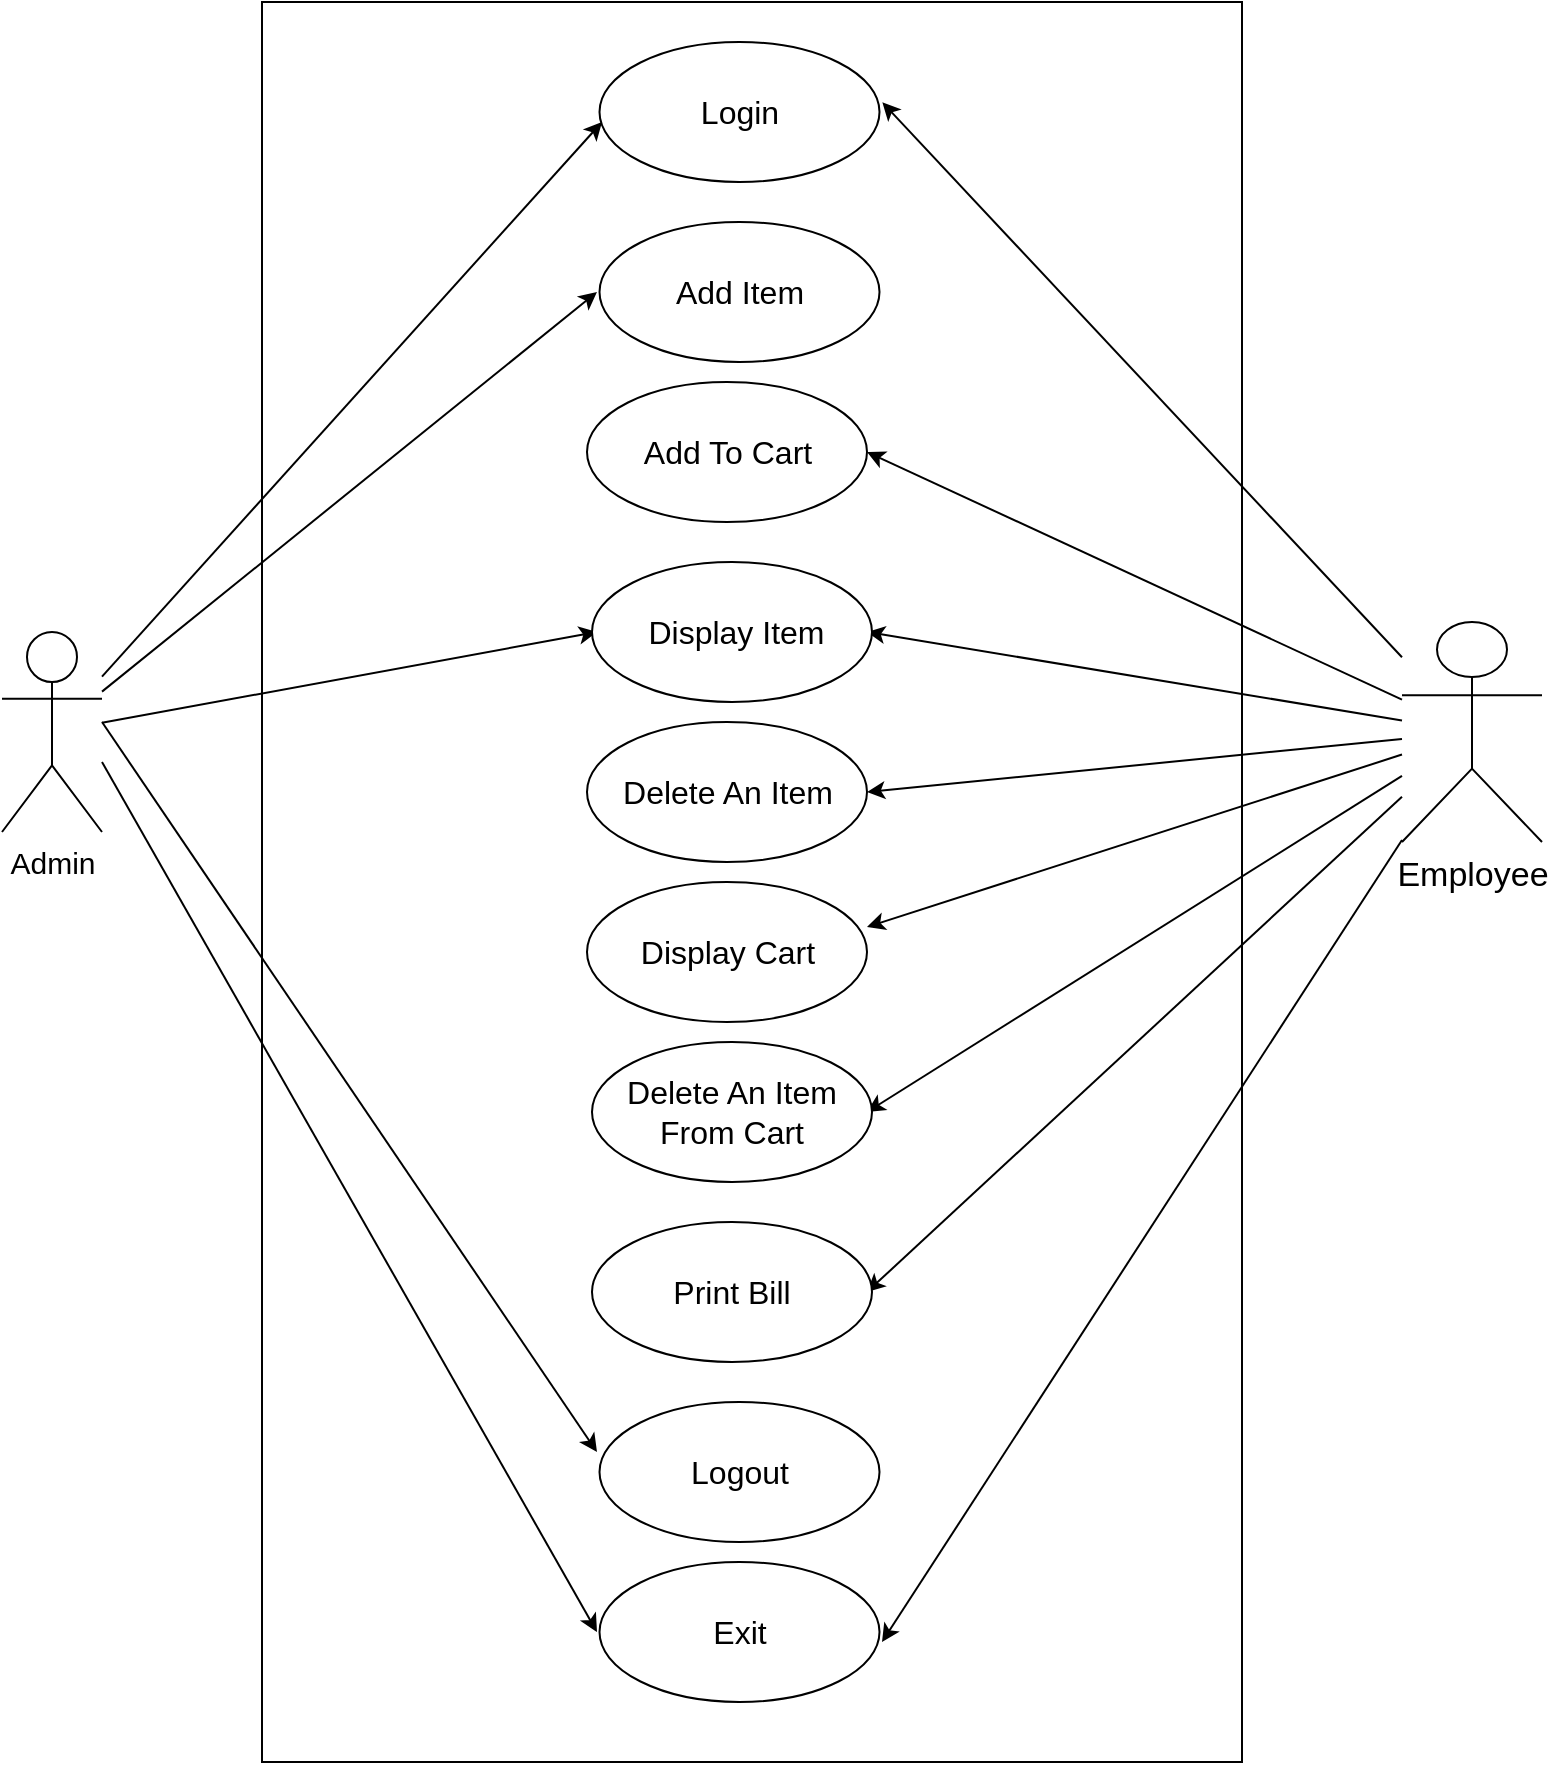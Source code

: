 <mxfile version="20.0.4" type="device"><diagram id="g84hmeXD569_SCkDMLDC" name="Page-1"><mxGraphModel dx="1038" dy="585" grid="1" gridSize="10" guides="1" tooltips="1" connect="1" arrows="1" fold="1" page="1" pageScale="1" pageWidth="850" pageHeight="1100" math="0" shadow="0"><root><mxCell id="0"/><mxCell id="1" parent="0"/><mxCell id="voPmpiAkm_CljBWdeASP-2" value="&lt;font style=&quot;font-size: 15px;&quot;&gt;Admin&lt;/font&gt;" style="shape=umlActor;verticalLabelPosition=bottom;verticalAlign=top;html=1;outlineConnect=0;" parent="1" vertex="1"><mxGeometry x="50" y="345" width="50" height="100" as="geometry"/></mxCell><mxCell id="voPmpiAkm_CljBWdeASP-3" value="&lt;font style=&quot;font-size: 17px;&quot;&gt;Employee&lt;/font&gt;" style="shape=umlActor;verticalLabelPosition=bottom;verticalAlign=top;html=1;outlineConnect=0;" parent="1" vertex="1"><mxGeometry x="750" y="340" width="70" height="110" as="geometry"/></mxCell><mxCell id="voPmpiAkm_CljBWdeASP-6" value="" style="rounded=0;whiteSpace=wrap;html=1;" parent="1" vertex="1"><mxGeometry x="180" y="30" width="490" height="880" as="geometry"/></mxCell><mxCell id="voPmpiAkm_CljBWdeASP-23" value="" style="endArrow=classic;html=1;rounded=0;fontSize=16;entryX=0;entryY=0.5;entryDx=0;entryDy=0;" parent="1" source="voPmpiAkm_CljBWdeASP-2" edge="1"><mxGeometry width="50" height="50" relative="1" as="geometry"><mxPoint x="370" y="310" as="sourcePoint"/><mxPoint x="350" y="90" as="targetPoint"/></mxGeometry></mxCell><mxCell id="voPmpiAkm_CljBWdeASP-24" value="" style="endArrow=classic;html=1;rounded=0;fontSize=16;entryX=0;entryY=0.5;entryDx=0;entryDy=0;" parent="1" source="voPmpiAkm_CljBWdeASP-2" edge="1"><mxGeometry width="50" height="50" relative="1" as="geometry"><mxPoint x="370" y="310" as="sourcePoint"/><mxPoint x="347.5" y="175" as="targetPoint"/></mxGeometry></mxCell><mxCell id="voPmpiAkm_CljBWdeASP-25" value="" style="endArrow=classic;html=1;rounded=0;fontSize=16;entryX=0;entryY=0.5;entryDx=0;entryDy=0;" parent="1" source="voPmpiAkm_CljBWdeASP-2" edge="1"><mxGeometry width="50" height="50" relative="1" as="geometry"><mxPoint x="370" y="310" as="sourcePoint"/><mxPoint x="347.5" y="345" as="targetPoint"/></mxGeometry></mxCell><mxCell id="voPmpiAkm_CljBWdeASP-26" value="" style="endArrow=classic;html=1;rounded=0;fontSize=16;entryX=0;entryY=0.5;entryDx=0;entryDy=0;" parent="1" edge="1"><mxGeometry width="50" height="50" relative="1" as="geometry"><mxPoint x="100" y="390" as="sourcePoint"/><mxPoint x="347.5" y="755" as="targetPoint"/></mxGeometry></mxCell><mxCell id="voPmpiAkm_CljBWdeASP-27" value="" style="endArrow=classic;html=1;rounded=0;fontSize=16;entryX=1;entryY=0.5;entryDx=0;entryDy=0;" parent="1" source="voPmpiAkm_CljBWdeASP-3" edge="1"><mxGeometry width="50" height="50" relative="1" as="geometry"><mxPoint x="370" y="510" as="sourcePoint"/><mxPoint x="482.5" y="255" as="targetPoint"/></mxGeometry></mxCell><mxCell id="voPmpiAkm_CljBWdeASP-28" value="" style="endArrow=classic;html=1;rounded=0;fontSize=16;entryX=1;entryY=0.5;entryDx=0;entryDy=0;" parent="1" source="voPmpiAkm_CljBWdeASP-3" edge="1"><mxGeometry width="50" height="50" relative="1" as="geometry"><mxPoint x="370" y="310" as="sourcePoint"/><mxPoint x="482.5" y="345" as="targetPoint"/></mxGeometry></mxCell><mxCell id="voPmpiAkm_CljBWdeASP-29" value="" style="endArrow=classic;html=1;rounded=0;fontSize=16;entryX=1;entryY=0.5;entryDx=0;entryDy=0;" parent="1" source="voPmpiAkm_CljBWdeASP-3" edge="1"><mxGeometry width="50" height="50" relative="1" as="geometry"><mxPoint x="370" y="310" as="sourcePoint"/><mxPoint x="482.5" y="425" as="targetPoint"/></mxGeometry></mxCell><mxCell id="voPmpiAkm_CljBWdeASP-30" value="" style="endArrow=classic;html=1;rounded=0;fontSize=16;entryX=1;entryY=0.25;entryDx=0;entryDy=0;" parent="1" source="voPmpiAkm_CljBWdeASP-3" edge="1"><mxGeometry width="50" height="50" relative="1" as="geometry"><mxPoint x="370" y="310" as="sourcePoint"/><mxPoint x="482.5" y="492.5" as="targetPoint"/></mxGeometry></mxCell><mxCell id="voPmpiAkm_CljBWdeASP-31" value="" style="endArrow=classic;html=1;rounded=0;fontSize=16;entryX=1;entryY=0.5;entryDx=0;entryDy=0;" parent="1" source="voPmpiAkm_CljBWdeASP-3" edge="1"><mxGeometry width="50" height="50" relative="1" as="geometry"><mxPoint x="370" y="410" as="sourcePoint"/><mxPoint x="482.5" y="585" as="targetPoint"/></mxGeometry></mxCell><mxCell id="voPmpiAkm_CljBWdeASP-32" value="" style="endArrow=classic;html=1;rounded=0;fontSize=16;entryX=1;entryY=0.5;entryDx=0;entryDy=0;" parent="1" source="voPmpiAkm_CljBWdeASP-3" edge="1"><mxGeometry width="50" height="50" relative="1" as="geometry"><mxPoint x="370" y="610" as="sourcePoint"/><mxPoint x="482.5" y="675" as="targetPoint"/></mxGeometry></mxCell><mxCell id="voPmpiAkm_CljBWdeASP-35" value="" style="endArrow=classic;html=1;rounded=0;fontSize=16;entryX=0;entryY=0.5;entryDx=0;entryDy=0;" parent="1" edge="1"><mxGeometry width="50" height="50" relative="1" as="geometry"><mxPoint x="100" y="410" as="sourcePoint"/><mxPoint x="347.5" y="845" as="targetPoint"/></mxGeometry></mxCell><mxCell id="voPmpiAkm_CljBWdeASP-36" value="" style="endArrow=classic;html=1;rounded=0;fontSize=16;entryX=1;entryY=0.6;entryDx=0;entryDy=0;entryPerimeter=0;" parent="1" source="voPmpiAkm_CljBWdeASP-3" edge="1"><mxGeometry width="50" height="50" relative="1" as="geometry"><mxPoint x="370" y="590" as="sourcePoint"/><mxPoint x="490" y="850" as="targetPoint"/></mxGeometry></mxCell><mxCell id="Wh0POs_fpIAkrpDvFNH3-1" value="" style="endArrow=classic;html=1;rounded=0;entryX=0.633;entryY=0.057;entryDx=0;entryDy=0;entryPerimeter=0;" edge="1" parent="1" source="voPmpiAkm_CljBWdeASP-3" target="voPmpiAkm_CljBWdeASP-6"><mxGeometry width="50" height="50" relative="1" as="geometry"><mxPoint x="400" y="390" as="sourcePoint"/><mxPoint x="700" y="330" as="targetPoint"/></mxGeometry></mxCell><mxCell id="Wh0POs_fpIAkrpDvFNH3-4" value="&lt;span style=&quot;font-size: 16px;&quot;&gt;Add Item&lt;/span&gt;&lt;span style=&quot;color: rgba(0, 0, 0, 0); font-family: monospace; font-size: 0px; text-align: start;&quot;&gt;%3CmxGraphModel%3E%3Croot%3E%3CmxCell%20id%3D%220%22%2F%3E%3CmxCell%20id%3D%221%22%20parent%3D%220%22%2F%3E%3CmxCell%20id%3D%222%22%20value%3D%22%26lt%3Bfont%20style%3D%26quot%3Bfont-size%3A%2016px%3B%26quot%3B%26gt%3BLogin%26lt%3B%2Ffont%26gt%3B%22%20style%3D%22ellipse%3BwhiteSpace%3Dwrap%3Bhtml%3D1%3B%22%20vertex%3D%221%22%20parent%3D%221%22%3E%3CmxGeometry%20x%3D%22345%22%20y%3D%2250%22%20width%3D%22140%22%20height%3D%2270%22%20as%3D%22geometry%22%2F%3E%3C%2FmxCell%3E%3C%2Froot%3E%3C%2FmxGraphModel%3E&lt;/span&gt;" style="ellipse;whiteSpace=wrap;html=1;" vertex="1" parent="1"><mxGeometry x="348.75" y="140" width="140" height="70" as="geometry"/></mxCell><mxCell id="Wh0POs_fpIAkrpDvFNH3-5" value="&lt;font style=&quot;font-size: 16px;&quot;&gt;Add To Cart&lt;/font&gt;" style="ellipse;whiteSpace=wrap;html=1;" vertex="1" parent="1"><mxGeometry x="342.5" y="220" width="140" height="70" as="geometry"/></mxCell><mxCell id="Wh0POs_fpIAkrpDvFNH3-6" value="&lt;font style=&quot;font-size: 16px;&quot;&gt;&amp;nbsp;Display Item&lt;/font&gt;" style="ellipse;whiteSpace=wrap;html=1;" vertex="1" parent="1"><mxGeometry x="345" y="310" width="140" height="70" as="geometry"/></mxCell><mxCell id="Wh0POs_fpIAkrpDvFNH3-7" value="&lt;span style=&quot;font-size: 16px;&quot;&gt;Delete An Item&lt;/span&gt;&lt;span style=&quot;color: rgba(0, 0, 0, 0); font-family: monospace; font-size: 0px; text-align: start;&quot;&gt;%3CmxGraphModel%3E%3Croot%3E%3CmxCell%20id%3D%220%22%2F%3E%3CmxCell%20id%3D%221%22%20parent%3D%220%22%2F%3E%3CmxCell%20id%3D%222%22%20value%3D%22%26lt%3Bfont%20style%3D%26quot%3Bfont-size%3A%2016px%3B%26quot%3B%26gt%3B%26amp%3Bnbsp%3BDisplay%20Item%26lt%3B%2Ffont%26gt%3B%22%20style%3D%22ellipse%3BwhiteSpace%3Dwrap%3Bhtml%3D1%3B%22%20vertex%3D%221%22%20parent%3D%221%22%3E%3CmxGeometry%20x%3D%22345%22%20y%3D%22310%22%20width%3D%22140%22%20height%3D%2270%22%20as%3D%22geometry%22%2F%3E%3C%2FmxCell%3E%3C%2Froot%3E%3C%2FmxGraphModel%3E&lt;/span&gt;" style="ellipse;whiteSpace=wrap;html=1;" vertex="1" parent="1"><mxGeometry x="342.5" y="390" width="140" height="70" as="geometry"/></mxCell><mxCell id="Wh0POs_fpIAkrpDvFNH3-8" value="&lt;span style=&quot;font-size: 16px;&quot;&gt;Display Cart&lt;/span&gt;" style="ellipse;whiteSpace=wrap;html=1;" vertex="1" parent="1"><mxGeometry x="342.5" y="470" width="140" height="70" as="geometry"/></mxCell><mxCell id="Wh0POs_fpIAkrpDvFNH3-9" value="&lt;span style=&quot;font-size: 16px;&quot;&gt;Delete An Item From Cart&lt;/span&gt;" style="ellipse;whiteSpace=wrap;html=1;" vertex="1" parent="1"><mxGeometry x="345" y="550" width="140" height="70" as="geometry"/></mxCell><mxCell id="Wh0POs_fpIAkrpDvFNH3-10" value="&lt;div style=&quot;text-align: center;&quot;&gt;&lt;span style=&quot;text-align: start; background-color: initial; font-size: 16px;&quot;&gt;Print Bill&lt;/span&gt;&lt;span style=&quot;color: rgba(0, 0, 0, 0); font-family: monospace; font-size: 0px; text-align: start; background-color: initial;&quot;&gt;3CmxGraphModel%3E%3Croot%3E%3CmxCell%20id%3D%220%22%2F%3E%3CmxCell%20id%3D%221%22%20parent%3D%220%22%2F%3E%3CmxCell%20id%3D%222%22%20value%3D%22%26lt%3Bfont%20style%3D%26quot%3Bfont-size%3A%2016px%3B%26quot%3B%26gt%3B%26amp%3Bnbsp%3BDisplay%20Item%26lt%3B%2Ffont%26gt%3B%22%20style%3D%22ellipse%3BwhiteSpace%3Dwrap%3Bhtml%3D1%3B%22%20vertex%3D%221%22%20parent%3D%221%22%3E%3CmxGeometry%20x%3D%22345%22%20y%3D%22310%22%20width%3D%22140%22%20height%3D%2270%22%20as%3D%22geometry%22%2F%3E%3C%2FmxCell%3E%3C%2Froot%3E%3C%2FmxGraphModel%3E&lt;/span&gt;&lt;/div&gt;" style="ellipse;whiteSpace=wrap;html=1;" vertex="1" parent="1"><mxGeometry x="345" y="640" width="140" height="70" as="geometry"/></mxCell><mxCell id="Wh0POs_fpIAkrpDvFNH3-11" value="&lt;div style=&quot;text-align: start;&quot;&gt;&lt;span style=&quot;font-size: 16px;&quot;&gt;Logout&lt;/span&gt;&lt;/div&gt;" style="ellipse;whiteSpace=wrap;html=1;" vertex="1" parent="1"><mxGeometry x="348.75" y="730" width="140" height="70" as="geometry"/></mxCell><mxCell id="Wh0POs_fpIAkrpDvFNH3-12" value="&lt;div style=&quot;text-align: start;&quot;&gt;&lt;span style=&quot;font-size: 16px;&quot;&gt;Exit&lt;/span&gt;&lt;/div&gt;" style="ellipse;whiteSpace=wrap;html=1;" vertex="1" parent="1"><mxGeometry x="348.75" y="810" width="140" height="70" as="geometry"/></mxCell><mxCell id="Wh0POs_fpIAkrpDvFNH3-13" value="&lt;span style=&quot;font-size: 16px;&quot;&gt;Login&lt;/span&gt;" style="ellipse;whiteSpace=wrap;html=1;" vertex="1" parent="1"><mxGeometry x="348.75" y="50" width="140" height="70" as="geometry"/></mxCell></root></mxGraphModel></diagram></mxfile>